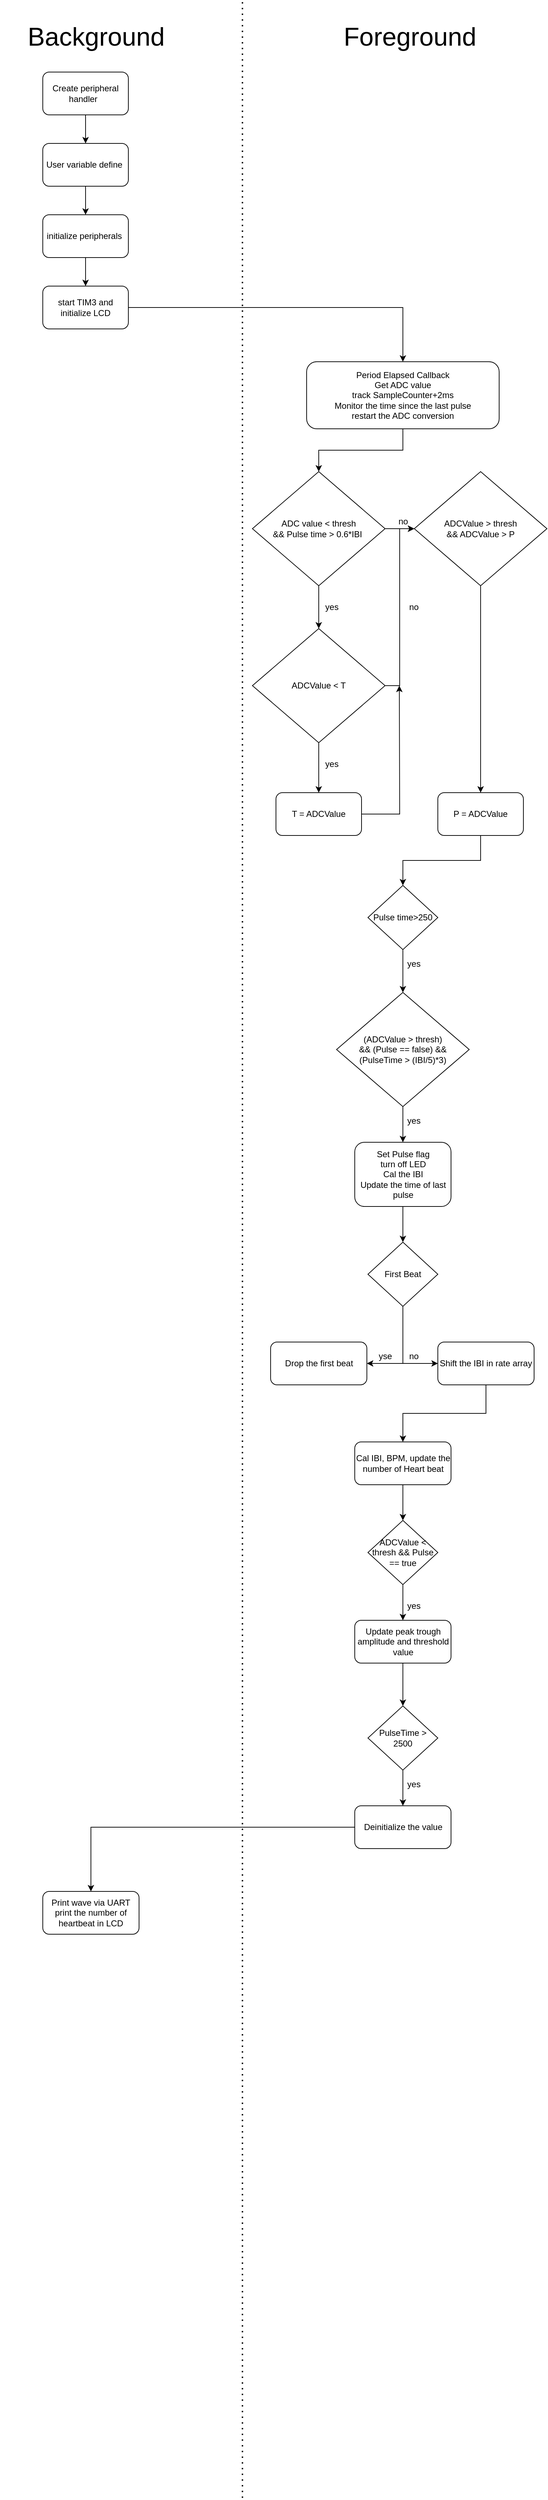<mxfile version="13.7.3" type="device"><diagram id="C5RBs43oDa-KdzZeNtuy" name="Page-1"><mxGraphModel dx="1385" dy="1862" grid="1" gridSize="10" guides="1" tooltips="1" connect="1" arrows="1" fold="1" page="1" pageScale="1" pageWidth="827" pageHeight="1169" math="0" shadow="0"><root><mxCell id="WIyWlLk6GJQsqaUBKTNV-0"/><mxCell id="WIyWlLk6GJQsqaUBKTNV-1" parent="WIyWlLk6GJQsqaUBKTNV-0"/><mxCell id="WqyD7IEGzzOJpBIsaUDs-0" value="" style="endArrow=none;dashed=1;html=1;dashPattern=1 3;strokeWidth=2;" edge="1" parent="WIyWlLk6GJQsqaUBKTNV-1"><mxGeometry width="50" height="50" relative="1" as="geometry"><mxPoint x="400" y="2350" as="sourcePoint"/><mxPoint x="400" y="-1150" as="targetPoint"/></mxGeometry></mxCell><mxCell id="WqyD7IEGzzOJpBIsaUDs-1" value="&lt;font style=&quot;font-size: 36px&quot;&gt;Background&lt;/font&gt;" style="text;html=1;strokeColor=none;fillColor=none;align=center;verticalAlign=middle;whiteSpace=wrap;rounded=0;" vertex="1" parent="WIyWlLk6GJQsqaUBKTNV-1"><mxGeometry x="60" y="-1130" width="270" height="60" as="geometry"/></mxCell><mxCell id="WqyD7IEGzzOJpBIsaUDs-2" value="&lt;font style=&quot;font-size: 36px&quot;&gt;Foreground&lt;/font&gt;" style="text;html=1;strokeColor=none;fillColor=none;align=center;verticalAlign=middle;whiteSpace=wrap;rounded=0;" vertex="1" parent="WIyWlLk6GJQsqaUBKTNV-1"><mxGeometry x="500" y="-1130" width="270" height="60" as="geometry"/></mxCell><mxCell id="WqyD7IEGzzOJpBIsaUDs-5" style="edgeStyle=orthogonalEdgeStyle;rounded=0;orthogonalLoop=1;jettySize=auto;html=1;entryX=0.5;entryY=0;entryDx=0;entryDy=0;" edge="1" parent="WIyWlLk6GJQsqaUBKTNV-1" source="WqyD7IEGzzOJpBIsaUDs-3" target="WqyD7IEGzzOJpBIsaUDs-4"><mxGeometry relative="1" as="geometry"/></mxCell><mxCell id="WqyD7IEGzzOJpBIsaUDs-3" value="Create peripheral handler&amp;nbsp;&amp;nbsp;" style="rounded=1;whiteSpace=wrap;html=1;" vertex="1" parent="WIyWlLk6GJQsqaUBKTNV-1"><mxGeometry x="120" y="-1050" width="120" height="60" as="geometry"/></mxCell><mxCell id="WqyD7IEGzzOJpBIsaUDs-7" value="" style="edgeStyle=orthogonalEdgeStyle;rounded=0;orthogonalLoop=1;jettySize=auto;html=1;" edge="1" parent="WIyWlLk6GJQsqaUBKTNV-1" source="WqyD7IEGzzOJpBIsaUDs-4" target="WqyD7IEGzzOJpBIsaUDs-6"><mxGeometry relative="1" as="geometry"/></mxCell><mxCell id="WqyD7IEGzzOJpBIsaUDs-4" value="User variable define&amp;nbsp;" style="rounded=1;whiteSpace=wrap;html=1;" vertex="1" parent="WIyWlLk6GJQsqaUBKTNV-1"><mxGeometry x="120" y="-950" width="120" height="60" as="geometry"/></mxCell><mxCell id="WqyD7IEGzzOJpBIsaUDs-9" value="" style="edgeStyle=orthogonalEdgeStyle;rounded=0;orthogonalLoop=1;jettySize=auto;html=1;" edge="1" parent="WIyWlLk6GJQsqaUBKTNV-1" source="WqyD7IEGzzOJpBIsaUDs-6" target="WqyD7IEGzzOJpBIsaUDs-8"><mxGeometry relative="1" as="geometry"/></mxCell><mxCell id="WqyD7IEGzzOJpBIsaUDs-6" value="initialize peripherals&amp;nbsp;" style="rounded=1;whiteSpace=wrap;html=1;" vertex="1" parent="WIyWlLk6GJQsqaUBKTNV-1"><mxGeometry x="120" y="-850" width="120" height="60" as="geometry"/></mxCell><mxCell id="WqyD7IEGzzOJpBIsaUDs-11" style="edgeStyle=orthogonalEdgeStyle;rounded=0;orthogonalLoop=1;jettySize=auto;html=1;entryX=0.5;entryY=0;entryDx=0;entryDy=0;" edge="1" parent="WIyWlLk6GJQsqaUBKTNV-1" source="WqyD7IEGzzOJpBIsaUDs-8" target="WqyD7IEGzzOJpBIsaUDs-10"><mxGeometry relative="1" as="geometry"/></mxCell><mxCell id="WqyD7IEGzzOJpBIsaUDs-8" value="start TIM3 and initialize LCD" style="rounded=1;whiteSpace=wrap;html=1;" vertex="1" parent="WIyWlLk6GJQsqaUBKTNV-1"><mxGeometry x="120" y="-750" width="120" height="60" as="geometry"/></mxCell><mxCell id="WqyD7IEGzzOJpBIsaUDs-19" value="" style="edgeStyle=orthogonalEdgeStyle;rounded=0;orthogonalLoop=1;jettySize=auto;html=1;" edge="1" parent="WIyWlLk6GJQsqaUBKTNV-1" source="WqyD7IEGzzOJpBIsaUDs-10" target="WqyD7IEGzzOJpBIsaUDs-15"><mxGeometry relative="1" as="geometry"/></mxCell><mxCell id="WqyD7IEGzzOJpBIsaUDs-10" value="Period Elapsed Callback&lt;br&gt;Get ADC value&lt;br&gt;track SampleCounter+2ms&lt;br&gt;Monitor the time since the last pulse&lt;br&gt;restart the ADC conversion" style="rounded=1;whiteSpace=wrap;html=1;" vertex="1" parent="WIyWlLk6GJQsqaUBKTNV-1"><mxGeometry x="490" y="-644" width="270" height="94" as="geometry"/></mxCell><mxCell id="WqyD7IEGzzOJpBIsaUDs-20" value="" style="edgeStyle=orthogonalEdgeStyle;rounded=0;orthogonalLoop=1;jettySize=auto;html=1;" edge="1" parent="WIyWlLk6GJQsqaUBKTNV-1" source="WqyD7IEGzzOJpBIsaUDs-15" target="WqyD7IEGzzOJpBIsaUDs-17"><mxGeometry relative="1" as="geometry"/></mxCell><mxCell id="WqyD7IEGzzOJpBIsaUDs-25" value="" style="edgeStyle=orthogonalEdgeStyle;rounded=0;orthogonalLoop=1;jettySize=auto;html=1;" edge="1" parent="WIyWlLk6GJQsqaUBKTNV-1" source="WqyD7IEGzzOJpBIsaUDs-15" target="WqyD7IEGzzOJpBIsaUDs-24"><mxGeometry relative="1" as="geometry"/></mxCell><mxCell id="WqyD7IEGzzOJpBIsaUDs-15" value="ADC value &amp;lt; thresh &lt;br&gt;&amp;amp;&amp;amp; Pulse time &amp;gt; 0.6*IBI&amp;nbsp;" style="rhombus;whiteSpace=wrap;html=1;" vertex="1" parent="WIyWlLk6GJQsqaUBKTNV-1"><mxGeometry x="414" y="-490" width="186" height="160" as="geometry"/></mxCell><mxCell id="WqyD7IEGzzOJpBIsaUDs-21" value="" style="edgeStyle=orthogonalEdgeStyle;rounded=0;orthogonalLoop=1;jettySize=auto;html=1;" edge="1" parent="WIyWlLk6GJQsqaUBKTNV-1" source="WqyD7IEGzzOJpBIsaUDs-17" target="WqyD7IEGzzOJpBIsaUDs-18"><mxGeometry relative="1" as="geometry"/></mxCell><mxCell id="WqyD7IEGzzOJpBIsaUDs-26" style="edgeStyle=orthogonalEdgeStyle;rounded=0;orthogonalLoop=1;jettySize=auto;html=1;entryX=0;entryY=0.5;entryDx=0;entryDy=0;" edge="1" parent="WIyWlLk6GJQsqaUBKTNV-1" source="WqyD7IEGzzOJpBIsaUDs-17" target="WqyD7IEGzzOJpBIsaUDs-24"><mxGeometry relative="1" as="geometry"/></mxCell><mxCell id="WqyD7IEGzzOJpBIsaUDs-17" value="ADCValue &amp;lt; T" style="rhombus;whiteSpace=wrap;html=1;" vertex="1" parent="WIyWlLk6GJQsqaUBKTNV-1"><mxGeometry x="414" y="-270" width="186" height="160" as="geometry"/></mxCell><mxCell id="WqyD7IEGzzOJpBIsaUDs-27" style="edgeStyle=orthogonalEdgeStyle;rounded=0;orthogonalLoop=1;jettySize=auto;html=1;" edge="1" parent="WIyWlLk6GJQsqaUBKTNV-1" source="WqyD7IEGzzOJpBIsaUDs-18"><mxGeometry relative="1" as="geometry"><mxPoint x="620" y="-190" as="targetPoint"/></mxGeometry></mxCell><mxCell id="WqyD7IEGzzOJpBIsaUDs-18" value="T = ADCValue" style="rounded=1;whiteSpace=wrap;html=1;" vertex="1" parent="WIyWlLk6GJQsqaUBKTNV-1"><mxGeometry x="447" y="-40" width="120" height="60" as="geometry"/></mxCell><mxCell id="WqyD7IEGzzOJpBIsaUDs-22" value="yes" style="text;html=1;align=center;verticalAlign=middle;resizable=0;points=[];autosize=1;" vertex="1" parent="WIyWlLk6GJQsqaUBKTNV-1"><mxGeometry x="510" y="-310" width="30" height="20" as="geometry"/></mxCell><mxCell id="WqyD7IEGzzOJpBIsaUDs-23" value="yes" style="text;html=1;align=center;verticalAlign=middle;resizable=0;points=[];autosize=1;" vertex="1" parent="WIyWlLk6GJQsqaUBKTNV-1"><mxGeometry x="510" y="-90" width="30" height="20" as="geometry"/></mxCell><mxCell id="WqyD7IEGzzOJpBIsaUDs-32" style="edgeStyle=orthogonalEdgeStyle;rounded=0;orthogonalLoop=1;jettySize=auto;html=1;entryX=0.5;entryY=0;entryDx=0;entryDy=0;" edge="1" parent="WIyWlLk6GJQsqaUBKTNV-1" source="WqyD7IEGzzOJpBIsaUDs-24" target="WqyD7IEGzzOJpBIsaUDs-31"><mxGeometry relative="1" as="geometry"><Array as="points"/></mxGeometry></mxCell><mxCell id="WqyD7IEGzzOJpBIsaUDs-24" value="ADCValue &amp;gt; thresh &lt;br&gt;&amp;amp;&amp;amp; ADCValue &amp;gt; P" style="rhombus;whiteSpace=wrap;html=1;" vertex="1" parent="WIyWlLk6GJQsqaUBKTNV-1"><mxGeometry x="641" y="-490" width="186" height="160" as="geometry"/></mxCell><mxCell id="WqyD7IEGzzOJpBIsaUDs-28" value="no" style="text;html=1;align=center;verticalAlign=middle;resizable=0;points=[];autosize=1;" vertex="1" parent="WIyWlLk6GJQsqaUBKTNV-1"><mxGeometry x="625" y="-310" width="30" height="20" as="geometry"/></mxCell><mxCell id="WqyD7IEGzzOJpBIsaUDs-29" value="no" style="text;html=1;align=center;verticalAlign=middle;resizable=0;points=[];autosize=1;" vertex="1" parent="WIyWlLk6GJQsqaUBKTNV-1"><mxGeometry x="610" y="-430" width="30" height="20" as="geometry"/></mxCell><mxCell id="WqyD7IEGzzOJpBIsaUDs-35" style="edgeStyle=orthogonalEdgeStyle;rounded=0;orthogonalLoop=1;jettySize=auto;html=1;entryX=0.5;entryY=0;entryDx=0;entryDy=0;" edge="1" parent="WIyWlLk6GJQsqaUBKTNV-1" source="WqyD7IEGzzOJpBIsaUDs-31" target="WqyD7IEGzzOJpBIsaUDs-34"><mxGeometry relative="1" as="geometry"/></mxCell><mxCell id="WqyD7IEGzzOJpBIsaUDs-31" value="P = ADCValue" style="rounded=1;whiteSpace=wrap;html=1;" vertex="1" parent="WIyWlLk6GJQsqaUBKTNV-1"><mxGeometry x="674" y="-40" width="120" height="60" as="geometry"/></mxCell><mxCell id="WqyD7IEGzzOJpBIsaUDs-37" style="edgeStyle=orthogonalEdgeStyle;rounded=0;orthogonalLoop=1;jettySize=auto;html=1;entryX=0.5;entryY=0;entryDx=0;entryDy=0;" edge="1" parent="WIyWlLk6GJQsqaUBKTNV-1" source="WqyD7IEGzzOJpBIsaUDs-34" target="WqyD7IEGzzOJpBIsaUDs-36"><mxGeometry relative="1" as="geometry"/></mxCell><mxCell id="WqyD7IEGzzOJpBIsaUDs-34" value="Pulse time&amp;gt;250" style="rhombus;whiteSpace=wrap;html=1;" vertex="1" parent="WIyWlLk6GJQsqaUBKTNV-1"><mxGeometry x="576" y="90" width="98" height="90" as="geometry"/></mxCell><mxCell id="WqyD7IEGzzOJpBIsaUDs-40" style="edgeStyle=orthogonalEdgeStyle;rounded=0;orthogonalLoop=1;jettySize=auto;html=1;" edge="1" parent="WIyWlLk6GJQsqaUBKTNV-1" source="WqyD7IEGzzOJpBIsaUDs-36" target="WqyD7IEGzzOJpBIsaUDs-39"><mxGeometry relative="1" as="geometry"/></mxCell><mxCell id="WqyD7IEGzzOJpBIsaUDs-36" value="(ADCValue &amp;gt; thresh) &lt;br&gt;&amp;amp;&amp;amp; (Pulse == false) &amp;amp;&amp;amp; (PulseTime &amp;gt; (IBI/5)*3)" style="rhombus;whiteSpace=wrap;html=1;" vertex="1" parent="WIyWlLk6GJQsqaUBKTNV-1"><mxGeometry x="532" y="240" width="186" height="160" as="geometry"/></mxCell><mxCell id="WqyD7IEGzzOJpBIsaUDs-38" value="yes" style="text;html=1;align=center;verticalAlign=middle;resizable=0;points=[];autosize=1;" vertex="1" parent="WIyWlLk6GJQsqaUBKTNV-1"><mxGeometry x="625" y="190" width="30" height="20" as="geometry"/></mxCell><mxCell id="WqyD7IEGzzOJpBIsaUDs-44" value="" style="edgeStyle=orthogonalEdgeStyle;rounded=0;orthogonalLoop=1;jettySize=auto;html=1;" edge="1" parent="WIyWlLk6GJQsqaUBKTNV-1" source="WqyD7IEGzzOJpBIsaUDs-39" target="WqyD7IEGzzOJpBIsaUDs-43"><mxGeometry relative="1" as="geometry"/></mxCell><mxCell id="WqyD7IEGzzOJpBIsaUDs-39" value="Set Pulse flag&lt;br&gt;turn off LED&lt;br&gt;Cal the IBI&lt;br&gt;Update the time of last pulse" style="rounded=1;whiteSpace=wrap;html=1;" vertex="1" parent="WIyWlLk6GJQsqaUBKTNV-1"><mxGeometry x="557.5" y="450" width="135" height="90" as="geometry"/></mxCell><mxCell id="WqyD7IEGzzOJpBIsaUDs-42" value="yes" style="text;html=1;align=center;verticalAlign=middle;resizable=0;points=[];autosize=1;" vertex="1" parent="WIyWlLk6GJQsqaUBKTNV-1"><mxGeometry x="625" y="410" width="30" height="20" as="geometry"/></mxCell><mxCell id="WqyD7IEGzzOJpBIsaUDs-49" style="edgeStyle=orthogonalEdgeStyle;rounded=0;orthogonalLoop=1;jettySize=auto;html=1;entryX=0;entryY=0.5;entryDx=0;entryDy=0;" edge="1" parent="WIyWlLk6GJQsqaUBKTNV-1" source="WqyD7IEGzzOJpBIsaUDs-43" target="WqyD7IEGzzOJpBIsaUDs-45"><mxGeometry relative="1" as="geometry"/></mxCell><mxCell id="WqyD7IEGzzOJpBIsaUDs-43" value="First Beat" style="rhombus;whiteSpace=wrap;html=1;" vertex="1" parent="WIyWlLk6GJQsqaUBKTNV-1"><mxGeometry x="576" y="590" width="98" height="90" as="geometry"/></mxCell><mxCell id="WqyD7IEGzzOJpBIsaUDs-50" style="edgeStyle=orthogonalEdgeStyle;rounded=0;orthogonalLoop=1;jettySize=auto;html=1;entryX=1;entryY=0.5;entryDx=0;entryDy=0;" edge="1" parent="WIyWlLk6GJQsqaUBKTNV-1" source="WqyD7IEGzzOJpBIsaUDs-45" target="WqyD7IEGzzOJpBIsaUDs-47"><mxGeometry relative="1" as="geometry"/></mxCell><mxCell id="WqyD7IEGzzOJpBIsaUDs-54" style="edgeStyle=orthogonalEdgeStyle;rounded=0;orthogonalLoop=1;jettySize=auto;html=1;" edge="1" parent="WIyWlLk6GJQsqaUBKTNV-1" source="WqyD7IEGzzOJpBIsaUDs-45" target="WqyD7IEGzzOJpBIsaUDs-53"><mxGeometry relative="1" as="geometry"/></mxCell><mxCell id="WqyD7IEGzzOJpBIsaUDs-45" value="Shift the IBI in rate array" style="rounded=1;whiteSpace=wrap;html=1;" vertex="1" parent="WIyWlLk6GJQsqaUBKTNV-1"><mxGeometry x="674" y="730" width="135" height="60" as="geometry"/></mxCell><mxCell id="WqyD7IEGzzOJpBIsaUDs-47" value="Drop the first beat" style="rounded=1;whiteSpace=wrap;html=1;" vertex="1" parent="WIyWlLk6GJQsqaUBKTNV-1"><mxGeometry x="439.5" y="730" width="135" height="60" as="geometry"/></mxCell><mxCell id="WqyD7IEGzzOJpBIsaUDs-51" value="yse" style="text;html=1;align=center;verticalAlign=middle;resizable=0;points=[];autosize=1;" vertex="1" parent="WIyWlLk6GJQsqaUBKTNV-1"><mxGeometry x="585" y="740" width="30" height="20" as="geometry"/></mxCell><mxCell id="WqyD7IEGzzOJpBIsaUDs-52" value="no" style="text;html=1;align=center;verticalAlign=middle;resizable=0;points=[];autosize=1;" vertex="1" parent="WIyWlLk6GJQsqaUBKTNV-1"><mxGeometry x="625" y="740" width="30" height="20" as="geometry"/></mxCell><mxCell id="WqyD7IEGzzOJpBIsaUDs-56" value="" style="edgeStyle=orthogonalEdgeStyle;rounded=0;orthogonalLoop=1;jettySize=auto;html=1;" edge="1" parent="WIyWlLk6GJQsqaUBKTNV-1" source="WqyD7IEGzzOJpBIsaUDs-53" target="WqyD7IEGzzOJpBIsaUDs-55"><mxGeometry relative="1" as="geometry"/></mxCell><mxCell id="WqyD7IEGzzOJpBIsaUDs-53" value="Cal IBI, BPM, update the number of Heart beat" style="rounded=1;whiteSpace=wrap;html=1;" vertex="1" parent="WIyWlLk6GJQsqaUBKTNV-1"><mxGeometry x="557.5" y="870" width="135" height="60" as="geometry"/></mxCell><mxCell id="WqyD7IEGzzOJpBIsaUDs-58" value="" style="edgeStyle=orthogonalEdgeStyle;rounded=0;orthogonalLoop=1;jettySize=auto;html=1;" edge="1" parent="WIyWlLk6GJQsqaUBKTNV-1" source="WqyD7IEGzzOJpBIsaUDs-55" target="WqyD7IEGzzOJpBIsaUDs-57"><mxGeometry relative="1" as="geometry"/></mxCell><mxCell id="WqyD7IEGzzOJpBIsaUDs-55" value="ADCValue &amp;lt; thresh &amp;amp;&amp;amp; Pulse == true" style="rhombus;whiteSpace=wrap;html=1;" vertex="1" parent="WIyWlLk6GJQsqaUBKTNV-1"><mxGeometry x="576" y="980" width="98" height="90" as="geometry"/></mxCell><mxCell id="WqyD7IEGzzOJpBIsaUDs-61" value="" style="edgeStyle=orthogonalEdgeStyle;rounded=0;orthogonalLoop=1;jettySize=auto;html=1;" edge="1" parent="WIyWlLk6GJQsqaUBKTNV-1" source="WqyD7IEGzzOJpBIsaUDs-57" target="WqyD7IEGzzOJpBIsaUDs-60"><mxGeometry relative="1" as="geometry"/></mxCell><mxCell id="WqyD7IEGzzOJpBIsaUDs-57" value="Update peak trough amplitude and threshold value" style="rounded=1;whiteSpace=wrap;html=1;" vertex="1" parent="WIyWlLk6GJQsqaUBKTNV-1"><mxGeometry x="557.5" y="1120" width="135" height="60" as="geometry"/></mxCell><mxCell id="WqyD7IEGzzOJpBIsaUDs-59" value="yes" style="text;html=1;align=center;verticalAlign=middle;resizable=0;points=[];autosize=1;" vertex="1" parent="WIyWlLk6GJQsqaUBKTNV-1"><mxGeometry x="625" y="1090" width="30" height="20" as="geometry"/></mxCell><mxCell id="WqyD7IEGzzOJpBIsaUDs-63" value="" style="edgeStyle=orthogonalEdgeStyle;rounded=0;orthogonalLoop=1;jettySize=auto;html=1;" edge="1" parent="WIyWlLk6GJQsqaUBKTNV-1" source="WqyD7IEGzzOJpBIsaUDs-60" target="WqyD7IEGzzOJpBIsaUDs-62"><mxGeometry relative="1" as="geometry"/></mxCell><mxCell id="WqyD7IEGzzOJpBIsaUDs-60" value="PulseTime &amp;gt; 2500" style="rhombus;whiteSpace=wrap;html=1;" vertex="1" parent="WIyWlLk6GJQsqaUBKTNV-1"><mxGeometry x="576" y="1240" width="98" height="90" as="geometry"/></mxCell><mxCell id="WqyD7IEGzzOJpBIsaUDs-66" style="edgeStyle=orthogonalEdgeStyle;rounded=0;orthogonalLoop=1;jettySize=auto;html=1;entryX=0.5;entryY=0;entryDx=0;entryDy=0;" edge="1" parent="WIyWlLk6GJQsqaUBKTNV-1" source="WqyD7IEGzzOJpBIsaUDs-62" target="WqyD7IEGzzOJpBIsaUDs-65"><mxGeometry relative="1" as="geometry"/></mxCell><mxCell id="WqyD7IEGzzOJpBIsaUDs-62" value="Deinitialize the value" style="rounded=1;whiteSpace=wrap;html=1;" vertex="1" parent="WIyWlLk6GJQsqaUBKTNV-1"><mxGeometry x="557.5" y="1380" width="135" height="60" as="geometry"/></mxCell><mxCell id="WqyD7IEGzzOJpBIsaUDs-64" value="yes" style="text;html=1;align=center;verticalAlign=middle;resizable=0;points=[];autosize=1;" vertex="1" parent="WIyWlLk6GJQsqaUBKTNV-1"><mxGeometry x="625" y="1340" width="30" height="20" as="geometry"/></mxCell><mxCell id="WqyD7IEGzzOJpBIsaUDs-65" value="Print wave via UART&lt;br&gt;print the number of heartbeat in LCD" style="rounded=1;whiteSpace=wrap;html=1;" vertex="1" parent="WIyWlLk6GJQsqaUBKTNV-1"><mxGeometry x="120" y="1500" width="135" height="60" as="geometry"/></mxCell></root></mxGraphModel></diagram></mxfile>